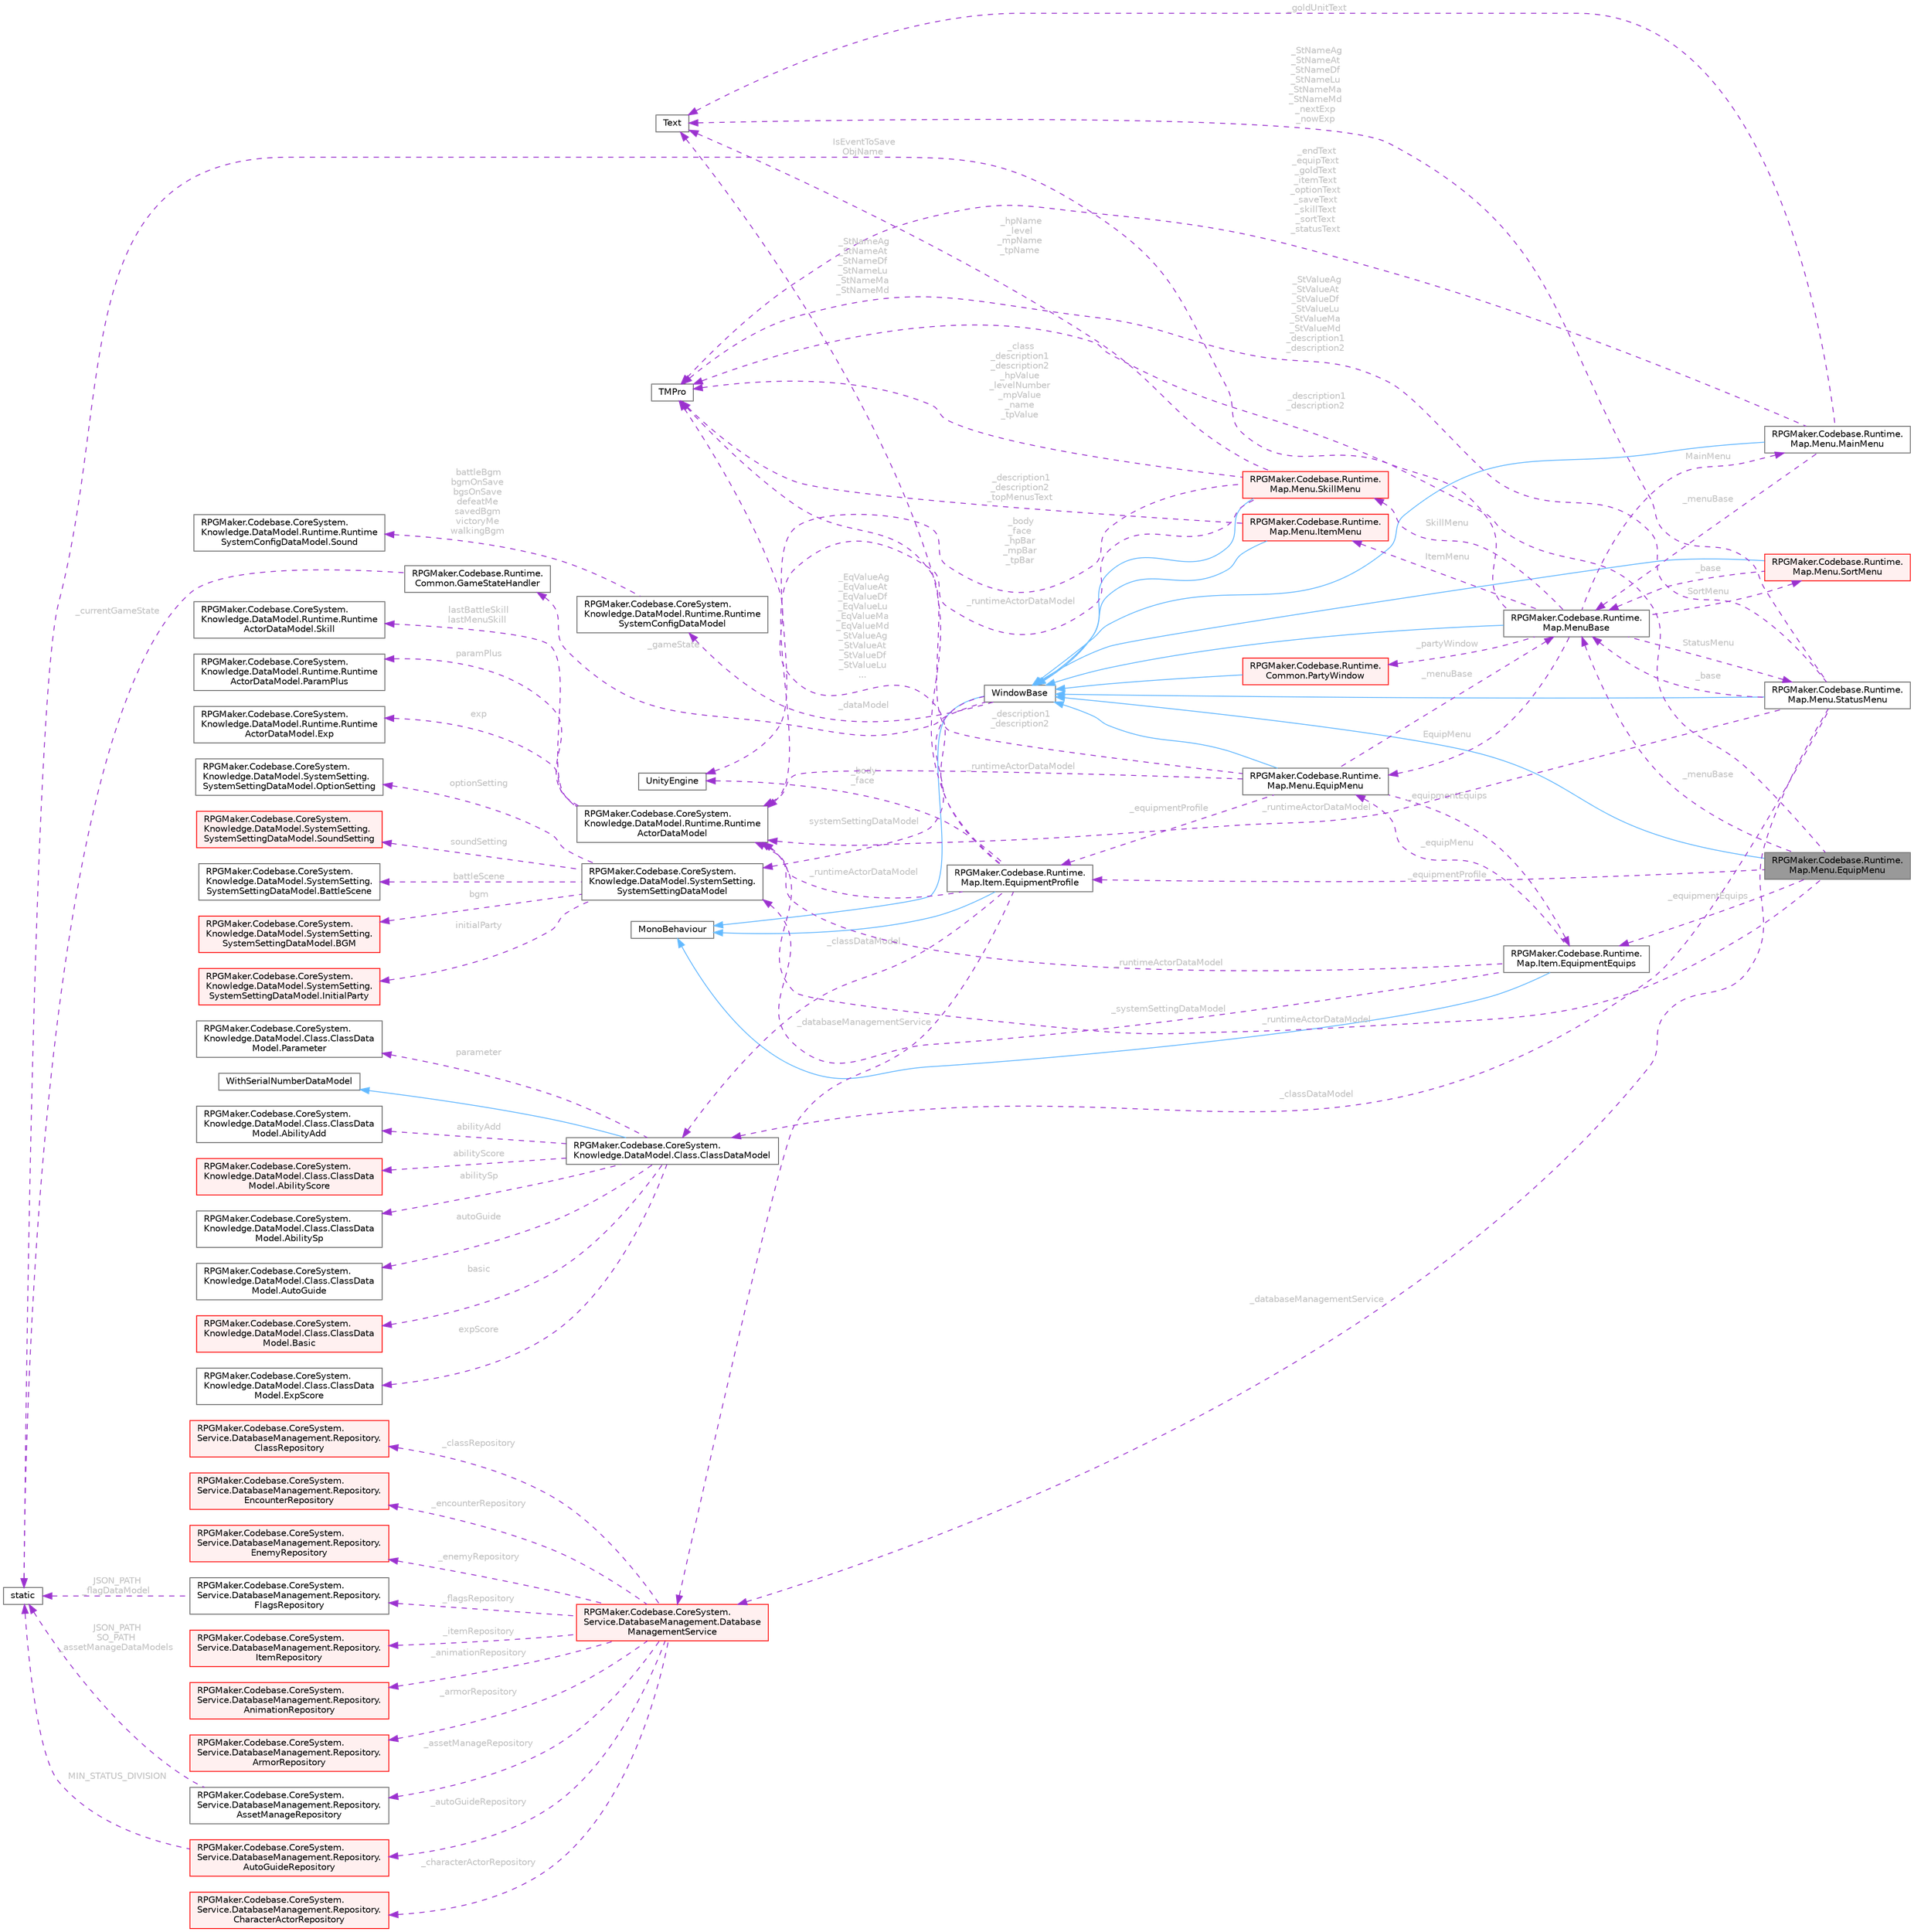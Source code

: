 digraph "RPGMaker.Codebase.Runtime.Map.Menu.EquipMenu"
{
 // LATEX_PDF_SIZE
  bgcolor="transparent";
  edge [fontname=Helvetica,fontsize=10,labelfontname=Helvetica,labelfontsize=10];
  node [fontname=Helvetica,fontsize=10,shape=box,height=0.2,width=0.4];
  rankdir="LR";
  Node1 [id="Node000001",label="RPGMaker.Codebase.Runtime.\lMap.Menu.EquipMenu",height=0.2,width=0.4,color="gray40", fillcolor="grey60", style="filled", fontcolor="black",tooltip="装備メニュー"];
  Node2 -> Node1 [id="edge1_Node000001_Node000002",dir="back",color="steelblue1",style="solid",tooltip=" "];
  Node2 [id="Node000002",label="WindowBase",height=0.2,width=0.4,color="gray40", fillcolor="white", style="filled",URL="$d4/d52/class_r_p_g_maker_1_1_codebase_1_1_runtime_1_1_common_1_1_window_base.html",tooltip="ウィンドウ・ベース"];
  Node3 -> Node2 [id="edge2_Node000002_Node000003",dir="back",color="steelblue1",style="solid",tooltip=" "];
  Node3 [id="Node000003",label="MonoBehaviour",height=0.2,width=0.4,color="gray40", fillcolor="white", style="filled",tooltip=" "];
  Node4 -> Node2 [id="edge3_Node000002_Node000004",dir="back",color="darkorchid3",style="dashed",tooltip=" ",label=" _gameState",fontcolor="grey" ];
  Node4 [id="Node000004",label="RPGMaker.Codebase.Runtime.\lCommon.GameStateHandler",height=0.2,width=0.4,color="gray40", fillcolor="white", style="filled",URL="$de/d2c/class_r_p_g_maker_1_1_codebase_1_1_runtime_1_1_common_1_1_game_state_handler.html",tooltip="😁 ゲーム実行中の、ゲームの状態を保持するクラス"];
  Node5 -> Node4 [id="edge4_Node000004_Node000005",dir="back",color="darkorchid3",style="dashed",tooltip=" ",label=" _currentGameState",fontcolor="grey" ];
  Node5 [id="Node000005",label="static",height=0.2,width=0.4,color="gray40", fillcolor="white", style="filled",tooltip=" "];
  Node6 -> Node2 [id="edge5_Node000002_Node000006",dir="back",color="darkorchid3",style="dashed",tooltip=" ",label=" systemSettingDataModel",fontcolor="grey" ];
  Node6 [id="Node000006",label="RPGMaker.Codebase.CoreSystem.\lKnowledge.DataModel.SystemSetting.\lSystemSettingDataModel",height=0.2,width=0.4,color="gray40", fillcolor="white", style="filled",URL="$d0/dd2/class_r_p_g_maker_1_1_codebase_1_1_core_system_1_1_knowledge_1_1_data_model_1_1_system_setting_1_1_system_setting_data_model.html",tooltip="😁 システム設定データ・モデル"];
  Node7 -> Node6 [id="edge6_Node000006_Node000007",dir="back",color="darkorchid3",style="dashed",tooltip=" ",label=" battleScene",fontcolor="grey" ];
  Node7 [id="Node000007",label="RPGMaker.Codebase.CoreSystem.\lKnowledge.DataModel.SystemSetting.\lSystemSettingDataModel.BattleScene",height=0.2,width=0.4,color="gray40", fillcolor="white", style="filled",URL="$df/d0c/class_r_p_g_maker_1_1_codebase_1_1_core_system_1_1_knowledge_1_1_data_model_1_1_system_setting_17ce0ed53697912195b01e8a552e37932.html",tooltip="😁 戦闘シーン"];
  Node8 -> Node6 [id="edge7_Node000006_Node000008",dir="back",color="darkorchid3",style="dashed",tooltip=" ",label=" bgm",fontcolor="grey" ];
  Node8 [id="Node000008",label="RPGMaker.Codebase.CoreSystem.\lKnowledge.DataModel.SystemSetting.\lSystemSettingDataModel.BGM",height=0.2,width=0.4,color="red", fillcolor="#FFF0F0", style="filled",URL="$d8/d7d/class_r_p_g_maker_1_1_codebase_1_1_core_system_1_1_knowledge_1_1_data_model_1_1_system_setting_13c37c0ac7a3e126c1b06c1462a6db3a9.html",tooltip="😁 背景音楽"];
  Node10 -> Node6 [id="edge8_Node000006_Node000010",dir="back",color="darkorchid3",style="dashed",tooltip=" ",label=" initialParty",fontcolor="grey" ];
  Node10 [id="Node000010",label="RPGMaker.Codebase.CoreSystem.\lKnowledge.DataModel.SystemSetting.\lSystemSettingDataModel.InitialParty",height=0.2,width=0.4,color="red", fillcolor="#FFF0F0", style="filled",URL="$dc/dfb/class_r_p_g_maker_1_1_codebase_1_1_core_system_1_1_knowledge_1_1_data_model_1_1_system_setting_1539107dbc80fc9072f4fd2f8782921fe.html",tooltip="😁 初期パーティー"];
  Node12 -> Node6 [id="edge9_Node000006_Node000012",dir="back",color="darkorchid3",style="dashed",tooltip=" ",label=" optionSetting",fontcolor="grey" ];
  Node12 [id="Node000012",label="RPGMaker.Codebase.CoreSystem.\lKnowledge.DataModel.SystemSetting.\lSystemSettingDataModel.OptionSetting",height=0.2,width=0.4,color="gray40", fillcolor="white", style="filled",URL="$d8/d86/class_r_p_g_maker_1_1_codebase_1_1_core_system_1_1_knowledge_1_1_data_model_1_1_system_setting_10d0bcdd35160aa829ac5668189dd2dd2.html",tooltip="😁 オプション設定"];
  Node13 -> Node6 [id="edge10_Node000006_Node000013",dir="back",color="darkorchid3",style="dashed",tooltip=" ",label=" soundSetting",fontcolor="grey" ];
  Node13 [id="Node000013",label="RPGMaker.Codebase.CoreSystem.\lKnowledge.DataModel.SystemSetting.\lSystemSettingDataModel.SoundSetting",height=0.2,width=0.4,color="red", fillcolor="#FFF0F0", style="filled",URL="$d9/d59/class_r_p_g_maker_1_1_codebase_1_1_core_system_1_1_knowledge_1_1_data_model_1_1_system_setting_1fc90e68ad3a4642899cf508b2c75ae0f.html",tooltip="😁 音設定"];
  Node14 -> Node2 [id="edge11_Node000002_Node000014",dir="back",color="darkorchid3",style="dashed",tooltip=" ",label=" _dataModel",fontcolor="grey" ];
  Node14 [id="Node000014",label="RPGMaker.Codebase.CoreSystem.\lKnowledge.DataModel.Runtime.Runtime\lSystemConfigDataModel",height=0.2,width=0.4,color="gray40", fillcolor="white", style="filled",URL="$dc/d28/class_r_p_g_maker_1_1_codebase_1_1_core_system_1_1_knowledge_1_1_data_model_1_1_runtime_1_1_runtime_system_config_data_model.html",tooltip="😁 実行時システム設定データ・モデル"];
  Node15 -> Node14 [id="edge12_Node000014_Node000015",dir="back",color="darkorchid3",style="dashed",tooltip=" ",label=" battleBgm\nbgmOnSave\nbgsOnSave\ndefeatMe\nsavedBgm\nvictoryMe\nwalkingBgm",fontcolor="grey" ];
  Node15 [id="Node000015",label="RPGMaker.Codebase.CoreSystem.\lKnowledge.DataModel.Runtime.Runtime\lSystemConfigDataModel.Sound",height=0.2,width=0.4,color="gray40", fillcolor="white", style="filled",URL="$de/d30/class_r_p_g_maker_1_1_codebase_1_1_core_system_1_1_knowledge_1_1_data_model_1_1_runtime_1_1_runtc183c944cc34eae5d27229c3eef23a60.html",tooltip="😁 音"];
  Node16 -> Node1 [id="edge13_Node000001_Node000016",dir="back",color="darkorchid3",style="dashed",tooltip=" ",label=" _description1\n_description2",fontcolor="grey" ];
  Node16 [id="Node000016",label="TMPro",height=0.2,width=0.4,color="gray40", fillcolor="white", style="filled",tooltip=" "];
  Node17 -> Node1 [id="edge14_Node000001_Node000017",dir="back",color="darkorchid3",style="dashed",tooltip=" ",label=" _equipmentEquips",fontcolor="grey" ];
  Node17 [id="Node000017",label="RPGMaker.Codebase.Runtime.\lMap.Item.EquipmentEquips",height=0.2,width=0.4,color="gray40", fillcolor="white", style="filled",URL="$d3/ddf/class_r_p_g_maker_1_1_codebase_1_1_runtime_1_1_map_1_1_item_1_1_equipment_equips.html",tooltip="装備品装備"];
  Node3 -> Node17 [id="edge15_Node000017_Node000003",dir="back",color="steelblue1",style="solid",tooltip=" "];
  Node18 -> Node17 [id="edge16_Node000017_Node000018",dir="back",color="darkorchid3",style="dashed",tooltip=" ",label=" _equipMenu",fontcolor="grey" ];
  Node18 [id="Node000018",label="RPGMaker.Codebase.Runtime.\lMap.Menu.EquipMenu",height=0.2,width=0.4,color="gray40", fillcolor="white", style="filled",URL="$db/d72/class_r_p_g_maker_1_1_codebase_1_1_runtime_1_1_map_1_1_menu_1_1_equip_menu.html",tooltip="装備メニュー"];
  Node2 -> Node18 [id="edge17_Node000018_Node000002",dir="back",color="steelblue1",style="solid",tooltip=" "];
  Node16 -> Node18 [id="edge18_Node000018_Node000016",dir="back",color="darkorchid3",style="dashed",tooltip=" ",label=" _description1\n_description2",fontcolor="grey" ];
  Node17 -> Node18 [id="edge19_Node000018_Node000017",dir="back",color="darkorchid3",style="dashed",tooltip=" ",label=" _equipmentEquips",fontcolor="grey" ];
  Node19 -> Node18 [id="edge20_Node000018_Node000019",dir="back",color="darkorchid3",style="dashed",tooltip=" ",label=" _equipmentProfile",fontcolor="grey" ];
  Node19 [id="Node000019",label="RPGMaker.Codebase.Runtime.\lMap.Item.EquipmentProfile",height=0.2,width=0.4,color="gray40", fillcolor="white", style="filled",URL="$db/d19/class_r_p_g_maker_1_1_codebase_1_1_runtime_1_1_map_1_1_item_1_1_equipment_profile.html",tooltip="装備品プロフィール"];
  Node3 -> Node19 [id="edge21_Node000019_Node000003",dir="back",color="steelblue1",style="solid",tooltip=" "];
  Node20 -> Node19 [id="edge22_Node000019_Node000020",dir="back",color="darkorchid3",style="dashed",tooltip=" ",label=" _body\n_face",fontcolor="grey" ];
  Node20 [id="Node000020",label="UnityEngine",height=0.2,width=0.4,color="gray40", fillcolor="white", style="filled",tooltip=" "];
  Node21 -> Node19 [id="edge23_Node000019_Node000021",dir="back",color="darkorchid3",style="dashed",tooltip=" ",label=" _classDataModel",fontcolor="grey" ];
  Node21 [id="Node000021",label="RPGMaker.Codebase.CoreSystem.\lKnowledge.DataModel.Class.ClassDataModel",height=0.2,width=0.4,color="gray40", fillcolor="white", style="filled",URL="$df/d3c/class_r_p_g_maker_1_1_codebase_1_1_core_system_1_1_knowledge_1_1_data_model_1_1_class_1_1_class_data_model.html",tooltip="😁 クラス・データ・モデル"];
  Node22 -> Node21 [id="edge24_Node000021_Node000022",dir="back",color="steelblue1",style="solid",tooltip=" "];
  Node22 [id="Node000022",label="WithSerialNumberDataModel",height=0.2,width=0.4,color="gray40", fillcolor="white", style="filled",tooltip=" "];
  Node23 -> Node21 [id="edge25_Node000021_Node000023",dir="back",color="darkorchid3",style="dashed",tooltip=" ",label=" abilityAdd",fontcolor="grey" ];
  Node23 [id="Node000023",label="RPGMaker.Codebase.CoreSystem.\lKnowledge.DataModel.Class.ClassData\lModel.AbilityAdd",height=0.2,width=0.4,color="gray40", fillcolor="white", style="filled",URL="$d7/dd4/class_r_p_g_maker_1_1_codebase_1_1_core_system_1_1_knowledge_1_1_data_model_1_1_class_1_1_class_data_model_1_1_ability_add.html",tooltip="😁 能力追加"];
  Node24 -> Node21 [id="edge26_Node000021_Node000024",dir="back",color="darkorchid3",style="dashed",tooltip=" ",label=" abilityScore",fontcolor="grey" ];
  Node24 [id="Node000024",label="RPGMaker.Codebase.CoreSystem.\lKnowledge.DataModel.Class.ClassData\lModel.AbilityScore",height=0.2,width=0.4,color="red", fillcolor="#FFF0F0", style="filled",URL="$df/d20/class_r_p_g_maker_1_1_codebase_1_1_core_system_1_1_knowledge_1_1_data_model_1_1_class_1_1_class_data_model_1_1_ability_score.html",tooltip="😁 能力スコア"];
  Node26 -> Node21 [id="edge27_Node000021_Node000026",dir="back",color="darkorchid3",style="dashed",tooltip=" ",label=" abilitySp",fontcolor="grey" ];
  Node26 [id="Node000026",label="RPGMaker.Codebase.CoreSystem.\lKnowledge.DataModel.Class.ClassData\lModel.AbilitySp",height=0.2,width=0.4,color="gray40", fillcolor="white", style="filled",URL="$da/d3f/class_r_p_g_maker_1_1_codebase_1_1_core_system_1_1_knowledge_1_1_data_model_1_1_class_1_1_class_data_model_1_1_ability_sp.html",tooltip="😁 能力ＳＰ"];
  Node27 -> Node21 [id="edge28_Node000021_Node000027",dir="back",color="darkorchid3",style="dashed",tooltip=" ",label=" autoGuide",fontcolor="grey" ];
  Node27 [id="Node000027",label="RPGMaker.Codebase.CoreSystem.\lKnowledge.DataModel.Class.ClassData\lModel.AutoGuide",height=0.2,width=0.4,color="gray40", fillcolor="white", style="filled",URL="$da/d13/class_r_p_g_maker_1_1_codebase_1_1_core_system_1_1_knowledge_1_1_data_model_1_1_class_1_1_class_data_model_1_1_auto_guide.html",tooltip="😁 自動ガイド"];
  Node28 -> Node21 [id="edge29_Node000021_Node000028",dir="back",color="darkorchid3",style="dashed",tooltip=" ",label=" basic",fontcolor="grey" ];
  Node28 [id="Node000028",label="RPGMaker.Codebase.CoreSystem.\lKnowledge.DataModel.Class.ClassData\lModel.Basic",height=0.2,width=0.4,color="red", fillcolor="#FFF0F0", style="filled",URL="$da/d8f/class_r_p_g_maker_1_1_codebase_1_1_core_system_1_1_knowledge_1_1_data_model_1_1_class_1_1_class_data_model_1_1_basic.html",tooltip="😁 基本"];
  Node31 -> Node21 [id="edge30_Node000021_Node000031",dir="back",color="darkorchid3",style="dashed",tooltip=" ",label=" expScore",fontcolor="grey" ];
  Node31 [id="Node000031",label="RPGMaker.Codebase.CoreSystem.\lKnowledge.DataModel.Class.ClassData\lModel.ExpScore",height=0.2,width=0.4,color="gray40", fillcolor="white", style="filled",URL="$de/d1b/class_r_p_g_maker_1_1_codebase_1_1_core_system_1_1_knowledge_1_1_data_model_1_1_class_1_1_class_data_model_1_1_exp_score.html",tooltip="😁 経験値スコア"];
  Node32 -> Node21 [id="edge31_Node000021_Node000032",dir="back",color="darkorchid3",style="dashed",tooltip=" ",label=" parameter",fontcolor="grey" ];
  Node32 [id="Node000032",label="RPGMaker.Codebase.CoreSystem.\lKnowledge.DataModel.Class.ClassData\lModel.Parameter",height=0.2,width=0.4,color="gray40", fillcolor="white", style="filled",URL="$dc/d9d/class_r_p_g_maker_1_1_codebase_1_1_core_system_1_1_knowledge_1_1_data_model_1_1_class_1_1_class_data_model_1_1_parameter.html",tooltip="😁 引数"];
  Node33 -> Node19 [id="edge32_Node000019_Node000033",dir="back",color="darkorchid3",style="dashed",tooltip=" ",label=" _databaseManagementService",fontcolor="grey" ];
  Node33 [id="Node000033",label="RPGMaker.Codebase.CoreSystem.\lService.DatabaseManagement.Database\lManagementService",height=0.2,width=0.4,color="red", fillcolor="#FFF0F0", style="filled",URL="$db/db0/class_r_p_g_maker_1_1_codebase_1_1_core_system_1_1_service_1_1_database_management_1_1_database_management_service.html",tooltip="😁 データベース管理サービス"];
  Node34 -> Node33 [id="edge33_Node000033_Node000034",dir="back",color="darkorchid3",style="dashed",tooltip=" ",label=" _animationRepository",fontcolor="grey" ];
  Node34 [id="Node000034",label="RPGMaker.Codebase.CoreSystem.\lService.DatabaseManagement.Repository.\lAnimationRepository",height=0.2,width=0.4,color="red", fillcolor="#FFF0F0", style="filled",URL="$d5/deb/class_r_p_g_maker_1_1_codebase_1_1_core_system_1_1_service_1_1_database_management_1_1_repository_1_1_animation_repository.html",tooltip="😁 アニメーション置き場"];
  Node36 -> Node33 [id="edge34_Node000033_Node000036",dir="back",color="darkorchid3",style="dashed",tooltip=" ",label=" _armorRepository",fontcolor="grey" ];
  Node36 [id="Node000036",label="RPGMaker.Codebase.CoreSystem.\lService.DatabaseManagement.Repository.\lArmorRepository",height=0.2,width=0.4,color="red", fillcolor="#FFF0F0", style="filled",URL="$d5/d5e/class_r_p_g_maker_1_1_codebase_1_1_core_system_1_1_service_1_1_database_management_1_1_repository_1_1_armor_repository.html",tooltip="😁 防具置き場"];
  Node38 -> Node33 [id="edge35_Node000033_Node000038",dir="back",color="darkorchid3",style="dashed",tooltip=" ",label=" _assetManageRepository",fontcolor="grey" ];
  Node38 [id="Node000038",label="RPGMaker.Codebase.CoreSystem.\lService.DatabaseManagement.Repository.\lAssetManageRepository",height=0.2,width=0.4,color="gray40", fillcolor="white", style="filled",URL="$d7/db3/class_r_p_g_maker_1_1_codebase_1_1_core_system_1_1_service_1_1_database_management_1_1_repository_1_1_asset_manage_repository.html",tooltip="😁 資産管理置き場"];
  Node5 -> Node38 [id="edge36_Node000038_Node000005",dir="back",color="darkorchid3",style="dashed",tooltip=" ",label=" JSON_PATH\nSO_PATH\n_assetManageDataModels",fontcolor="grey" ];
  Node39 -> Node33 [id="edge37_Node000033_Node000039",dir="back",color="darkorchid3",style="dashed",tooltip=" ",label=" _autoGuideRepository",fontcolor="grey" ];
  Node39 [id="Node000039",label="RPGMaker.Codebase.CoreSystem.\lService.DatabaseManagement.Repository.\lAutoGuideRepository",height=0.2,width=0.4,color="red", fillcolor="#FFF0F0", style="filled",URL="$dc/d23/class_r_p_g_maker_1_1_codebase_1_1_core_system_1_1_service_1_1_database_management_1_1_repository_1_1_auto_guide_repository.html",tooltip="😁 自動ガイド置き場"];
  Node5 -> Node39 [id="edge38_Node000039_Node000005",dir="back",color="darkorchid3",style="dashed",tooltip=" ",label=" MIN_STATUS_DIVISION",fontcolor="grey" ];
  Node41 -> Node33 [id="edge39_Node000033_Node000041",dir="back",color="darkorchid3",style="dashed",tooltip=" ",label=" _characterActorRepository",fontcolor="grey" ];
  Node41 [id="Node000041",label="RPGMaker.Codebase.CoreSystem.\lService.DatabaseManagement.Repository.\lCharacterActorRepository",height=0.2,width=0.4,color="red", fillcolor="#FFF0F0", style="filled",URL="$dc/d27/class_r_p_g_maker_1_1_codebase_1_1_core_system_1_1_service_1_1_database_management_1_1_repositor67544213d6af3013901ca89c3e4d5d21.html",tooltip="😁 キャラクター・アクター置き場"];
  Node43 -> Node33 [id="edge40_Node000033_Node000043",dir="back",color="darkorchid3",style="dashed",tooltip=" ",label=" _classRepository",fontcolor="grey" ];
  Node43 [id="Node000043",label="RPGMaker.Codebase.CoreSystem.\lService.DatabaseManagement.Repository.\lClassRepository",height=0.2,width=0.4,color="red", fillcolor="#FFF0F0", style="filled",URL="$d5/df3/class_r_p_g_maker_1_1_codebase_1_1_core_system_1_1_service_1_1_database_management_1_1_repository_1_1_class_repository.html",tooltip="😁 クラス置き場"];
  Node45 -> Node33 [id="edge41_Node000033_Node000045",dir="back",color="darkorchid3",style="dashed",tooltip=" ",label=" _encounterRepository",fontcolor="grey" ];
  Node45 [id="Node000045",label="RPGMaker.Codebase.CoreSystem.\lService.DatabaseManagement.Repository.\lEncounterRepository",height=0.2,width=0.4,color="red", fillcolor="#FFF0F0", style="filled",URL="$d3/dae/class_r_p_g_maker_1_1_codebase_1_1_core_system_1_1_service_1_1_database_management_1_1_repository_1_1_encounter_repository.html",tooltip="😁 遭遇置き場"];
  Node47 -> Node33 [id="edge42_Node000033_Node000047",dir="back",color="darkorchid3",style="dashed",tooltip=" ",label=" _enemyRepository",fontcolor="grey" ];
  Node47 [id="Node000047",label="RPGMaker.Codebase.CoreSystem.\lService.DatabaseManagement.Repository.\lEnemyRepository",height=0.2,width=0.4,color="red", fillcolor="#FFF0F0", style="filled",URL="$d4/d59/class_r_p_g_maker_1_1_codebase_1_1_core_system_1_1_service_1_1_database_management_1_1_repository_1_1_enemy_repository.html",tooltip="😁 敵置き場"];
  Node49 -> Node33 [id="edge43_Node000033_Node000049",dir="back",color="darkorchid3",style="dashed",tooltip=" ",label=" _flagsRepository",fontcolor="grey" ];
  Node49 [id="Node000049",label="RPGMaker.Codebase.CoreSystem.\lService.DatabaseManagement.Repository.\lFlagsRepository",height=0.2,width=0.4,color="gray40", fillcolor="white", style="filled",URL="$dd/db4/class_r_p_g_maker_1_1_codebase_1_1_core_system_1_1_service_1_1_database_management_1_1_repository_1_1_flags_repository.html",tooltip="😁 フラグ置き場"];
  Node5 -> Node49 [id="edge44_Node000049_Node000005",dir="back",color="darkorchid3",style="dashed",tooltip=" ",label=" JSON_PATH\n_flagDataModel",fontcolor="grey" ];
  Node50 -> Node33 [id="edge45_Node000033_Node000050",dir="back",color="darkorchid3",style="dashed",tooltip=" ",label=" _itemRepository",fontcolor="grey" ];
  Node50 [id="Node000050",label="RPGMaker.Codebase.CoreSystem.\lService.DatabaseManagement.Repository.\lItemRepository",height=0.2,width=0.4,color="red", fillcolor="#FFF0F0", style="filled",URL="$dd/d1d/class_r_p_g_maker_1_1_codebase_1_1_core_system_1_1_service_1_1_database_management_1_1_repository_1_1_item_repository.html",tooltip="😁 アイテム置き場"];
  Node16 -> Node19 [id="edge46_Node000019_Node000016",dir="back",color="darkorchid3",style="dashed",tooltip=" ",label=" _EqValueAg\n_EqValueAt\n_EqValueDf\n_EqValueLu\n_EqValueMa\n_EqValueMd\n_StValueAg\n_StValueAt\n_StValueDf\n_StValueLu\n...",fontcolor="grey" ];
  Node68 -> Node19 [id="edge47_Node000019_Node000068",dir="back",color="darkorchid3",style="dashed",tooltip=" ",label=" _runtimeActorDataModel",fontcolor="grey" ];
  Node68 [id="Node000068",label="RPGMaker.Codebase.CoreSystem.\lKnowledge.DataModel.Runtime.Runtime\lActorDataModel",height=0.2,width=0.4,color="gray40", fillcolor="white", style="filled",URL="$de/d8f/class_r_p_g_maker_1_1_codebase_1_1_core_system_1_1_knowledge_1_1_data_model_1_1_runtime_1_1_runtime_actor_data_model.html",tooltip="😁 実行時アクター・データ・モデル"];
  Node69 -> Node68 [id="edge48_Node000068_Node000069",dir="back",color="darkorchid3",style="dashed",tooltip=" ",label=" exp",fontcolor="grey" ];
  Node69 [id="Node000069",label="RPGMaker.Codebase.CoreSystem.\lKnowledge.DataModel.Runtime.Runtime\lActorDataModel.Exp",height=0.2,width=0.4,color="gray40", fillcolor="white", style="filled",URL="$d3/d3e/class_r_p_g_maker_1_1_codebase_1_1_core_system_1_1_knowledge_1_1_data_model_1_1_runtime_1_1_runtime_actor_data_model_1_1_exp.html",tooltip="😁 経験値"];
  Node70 -> Node68 [id="edge49_Node000068_Node000070",dir="back",color="darkorchid3",style="dashed",tooltip=" ",label=" lastBattleSkill\nlastMenuSkill",fontcolor="grey" ];
  Node70 [id="Node000070",label="RPGMaker.Codebase.CoreSystem.\lKnowledge.DataModel.Runtime.Runtime\lActorDataModel.Skill",height=0.2,width=0.4,color="gray40", fillcolor="white", style="filled",URL="$d0/dcc/class_r_p_g_maker_1_1_codebase_1_1_core_system_1_1_knowledge_1_1_data_model_1_1_runtime_1_1_runtime_actor_data_model_1_1_skill.html",tooltip="😁 スキル"];
  Node71 -> Node68 [id="edge50_Node000068_Node000071",dir="back",color="darkorchid3",style="dashed",tooltip=" ",label=" paramPlus",fontcolor="grey" ];
  Node71 [id="Node000071",label="RPGMaker.Codebase.CoreSystem.\lKnowledge.DataModel.Runtime.Runtime\lActorDataModel.ParamPlus",height=0.2,width=0.4,color="gray40", fillcolor="white", style="filled",URL="$d4/df6/class_r_p_g_maker_1_1_codebase_1_1_core_system_1_1_knowledge_1_1_data_model_1_1_runtime_1_1_runt028626bb8ddb1d96c152ecaf3e94d30f.html",tooltip="😁 引数足す"];
  Node72 -> Node19 [id="edge51_Node000019_Node000072",dir="back",color="darkorchid3",style="dashed",tooltip=" ",label=" _StNameAg\n_StNameAt\n_StNameDf\n_StNameLu\n_StNameMa\n_StNameMd",fontcolor="grey" ];
  Node72 [id="Node000072",label="Text",height=0.2,width=0.4,color="gray40", fillcolor="white", style="filled",tooltip=" "];
  Node73 -> Node18 [id="edge52_Node000018_Node000073",dir="back",color="darkorchid3",style="dashed",tooltip=" ",label=" _menuBase",fontcolor="grey" ];
  Node73 [id="Node000073",label="RPGMaker.Codebase.Runtime.\lMap.MenuBase",height=0.2,width=0.4,color="gray40", fillcolor="white", style="filled",URL="$d4/d87/class_r_p_g_maker_1_1_codebase_1_1_runtime_1_1_map_1_1_menu_base.html",tooltip="メニュー・ベース"];
  Node2 -> Node73 [id="edge53_Node000073_Node000002",dir="back",color="steelblue1",style="solid",tooltip=" "];
  Node5 -> Node73 [id="edge54_Node000073_Node000005",dir="back",color="darkorchid3",style="dashed",tooltip=" ",label=" IsEventToSave\nObjName",fontcolor="grey" ];
  Node74 -> Node73 [id="edge55_Node000073_Node000074",dir="back",color="darkorchid3",style="dashed",tooltip=" ",label=" _partyWindow",fontcolor="grey" ];
  Node74 [id="Node000074",label="RPGMaker.Codebase.Runtime.\lCommon.PartyWindow",height=0.2,width=0.4,color="red", fillcolor="#FFF0F0", style="filled",URL="$d6/d78/class_r_p_g_maker_1_1_codebase_1_1_runtime_1_1_common_1_1_party_window.html",tooltip="パーティー・ウィンドウ"];
  Node2 -> Node74 [id="edge56_Node000074_Node000002",dir="back",color="steelblue1",style="solid",tooltip=" "];
  Node18 -> Node73 [id="edge57_Node000073_Node000018",dir="back",color="darkorchid3",style="dashed",tooltip=" ",label=" EquipMenu",fontcolor="grey" ];
  Node94 -> Node73 [id="edge58_Node000073_Node000094",dir="back",color="darkorchid3",style="dashed",tooltip=" ",label=" ItemMenu",fontcolor="grey" ];
  Node94 [id="Node000094",label="RPGMaker.Codebase.Runtime.\lMap.Menu.ItemMenu",height=0.2,width=0.4,color="red", fillcolor="#FFF0F0", style="filled",URL="$d3/d77/class_r_p_g_maker_1_1_codebase_1_1_runtime_1_1_map_1_1_menu_1_1_item_menu.html",tooltip="アイテム・メニュー"];
  Node2 -> Node94 [id="edge59_Node000094_Node000002",dir="back",color="steelblue1",style="solid",tooltip=" "];
  Node16 -> Node94 [id="edge60_Node000094_Node000016",dir="back",color="darkorchid3",style="dashed",tooltip=" ",label=" _description1\n_description2\n_topMenusText",fontcolor="grey" ];
  Node110 -> Node73 [id="edge61_Node000073_Node000110",dir="back",color="darkorchid3",style="dashed",tooltip=" ",label=" MainMenu",fontcolor="grey" ];
  Node110 [id="Node000110",label="RPGMaker.Codebase.Runtime.\lMap.Menu.MainMenu",height=0.2,width=0.4,color="gray40", fillcolor="white", style="filled",URL="$d7/d96/class_r_p_g_maker_1_1_codebase_1_1_runtime_1_1_map_1_1_menu_1_1_main_menu.html",tooltip="メイン・メニュー"];
  Node2 -> Node110 [id="edge62_Node000110_Node000002",dir="back",color="steelblue1",style="solid",tooltip=" "];
  Node16 -> Node110 [id="edge63_Node000110_Node000016",dir="back",color="darkorchid3",style="dashed",tooltip=" ",label=" _endText\n_equipText\n_goldText\n_itemText\n_optionText\n_saveText\n_skillText\n_sortText\n_statusText",fontcolor="grey" ];
  Node72 -> Node110 [id="edge64_Node000110_Node000072",dir="back",color="darkorchid3",style="dashed",tooltip=" ",label=" _goldUnitText",fontcolor="grey" ];
  Node73 -> Node110 [id="edge65_Node000110_Node000073",dir="back",color="darkorchid3",style="dashed",tooltip=" ",label=" _menuBase",fontcolor="grey" ];
  Node111 -> Node73 [id="edge66_Node000073_Node000111",dir="back",color="darkorchid3",style="dashed",tooltip=" ",label=" SkillMenu",fontcolor="grey" ];
  Node111 [id="Node000111",label="RPGMaker.Codebase.Runtime.\lMap.Menu.SkillMenu",height=0.2,width=0.4,color="red", fillcolor="#FFF0F0", style="filled",URL="$db/d40/class_r_p_g_maker_1_1_codebase_1_1_runtime_1_1_map_1_1_menu_1_1_skill_menu.html",tooltip="スキル・メニュー"];
  Node2 -> Node111 [id="edge67_Node000111_Node000002",dir="back",color="steelblue1",style="solid",tooltip=" "];
  Node16 -> Node111 [id="edge68_Node000111_Node000016",dir="back",color="darkorchid3",style="dashed",tooltip=" ",label=" _class\n_description1\n_description2\n_hpValue\n_levelNumber\n_mpValue\n_name\n_tpValue",fontcolor="grey" ];
  Node20 -> Node111 [id="edge69_Node000111_Node000020",dir="back",color="darkorchid3",style="dashed",tooltip=" ",label=" _body\n_face\n_hpBar\n_mpBar\n_tpBar",fontcolor="grey" ];
  Node72 -> Node111 [id="edge70_Node000111_Node000072",dir="back",color="darkorchid3",style="dashed",tooltip=" ",label=" _hpName\n_level\n_mpName\n_tpName",fontcolor="grey" ];
  Node68 -> Node111 [id="edge71_Node000111_Node000068",dir="back",color="darkorchid3",style="dashed",tooltip=" ",label=" _runtimeActorDataModel",fontcolor="grey" ];
  Node115 -> Node73 [id="edge72_Node000073_Node000115",dir="back",color="darkorchid3",style="dashed",tooltip=" ",label=" SortMenu",fontcolor="grey" ];
  Node115 [id="Node000115",label="RPGMaker.Codebase.Runtime.\lMap.Menu.SortMenu",height=0.2,width=0.4,color="red", fillcolor="#FFF0F0", style="filled",URL="$d0/d73/class_r_p_g_maker_1_1_codebase_1_1_runtime_1_1_map_1_1_menu_1_1_sort_menu.html",tooltip="ソート・メニュー"];
  Node2 -> Node115 [id="edge73_Node000115_Node000002",dir="back",color="steelblue1",style="solid",tooltip=" "];
  Node73 -> Node115 [id="edge74_Node000115_Node000073",dir="back",color="darkorchid3",style="dashed",tooltip=" ",label=" _base",fontcolor="grey" ];
  Node116 -> Node73 [id="edge75_Node000073_Node000116",dir="back",color="darkorchid3",style="dashed",tooltip=" ",label=" StatusMenu",fontcolor="grey" ];
  Node116 [id="Node000116",label="RPGMaker.Codebase.Runtime.\lMap.Menu.StatusMenu",height=0.2,width=0.4,color="gray40", fillcolor="white", style="filled",URL="$d9/d44/class_r_p_g_maker_1_1_codebase_1_1_runtime_1_1_map_1_1_menu_1_1_status_menu.html",tooltip="ステータス・メニュー"];
  Node2 -> Node116 [id="edge76_Node000116_Node000002",dir="back",color="steelblue1",style="solid",tooltip=" "];
  Node72 -> Node116 [id="edge77_Node000116_Node000072",dir="back",color="darkorchid3",style="dashed",tooltip=" ",label=" _StNameAg\n_StNameAt\n_StNameDf\n_StNameLu\n_StNameMa\n_StNameMd\n_nextExp\n_nowExp",fontcolor="grey" ];
  Node16 -> Node116 [id="edge78_Node000116_Node000016",dir="back",color="darkorchid3",style="dashed",tooltip=" ",label=" _StValueAg\n_StValueAt\n_StValueDf\n_StValueLu\n_StValueMa\n_StValueMd\n_description1\n_description2",fontcolor="grey" ];
  Node73 -> Node116 [id="edge79_Node000116_Node000073",dir="back",color="darkorchid3",style="dashed",tooltip=" ",label=" _base",fontcolor="grey" ];
  Node21 -> Node116 [id="edge80_Node000116_Node000021",dir="back",color="darkorchid3",style="dashed",tooltip=" ",label=" _classDataModel",fontcolor="grey" ];
  Node33 -> Node116 [id="edge81_Node000116_Node000033",dir="back",color="darkorchid3",style="dashed",tooltip=" ",label=" _databaseManagementService",fontcolor="grey" ];
  Node68 -> Node116 [id="edge82_Node000116_Node000068",dir="back",color="darkorchid3",style="dashed",tooltip=" ",label=" _runtimeActorDataModel",fontcolor="grey" ];
  Node68 -> Node18 [id="edge83_Node000018_Node000068",dir="back",color="darkorchid3",style="dashed",tooltip=" ",label=" _runtimeActorDataModel",fontcolor="grey" ];
  Node68 -> Node17 [id="edge84_Node000017_Node000068",dir="back",color="darkorchid3",style="dashed",tooltip=" ",label=" _runtimeActorDataModel",fontcolor="grey" ];
  Node6 -> Node17 [id="edge85_Node000017_Node000006",dir="back",color="darkorchid3",style="dashed",tooltip=" ",label=" _systemSettingDataModel",fontcolor="grey" ];
  Node19 -> Node1 [id="edge86_Node000001_Node000019",dir="back",color="darkorchid3",style="dashed",tooltip=" ",label=" _equipmentProfile",fontcolor="grey" ];
  Node73 -> Node1 [id="edge87_Node000001_Node000073",dir="back",color="darkorchid3",style="dashed",tooltip=" ",label=" _menuBase",fontcolor="grey" ];
  Node68 -> Node1 [id="edge88_Node000001_Node000068",dir="back",color="darkorchid3",style="dashed",tooltip=" ",label=" _runtimeActorDataModel",fontcolor="grey" ];
}
